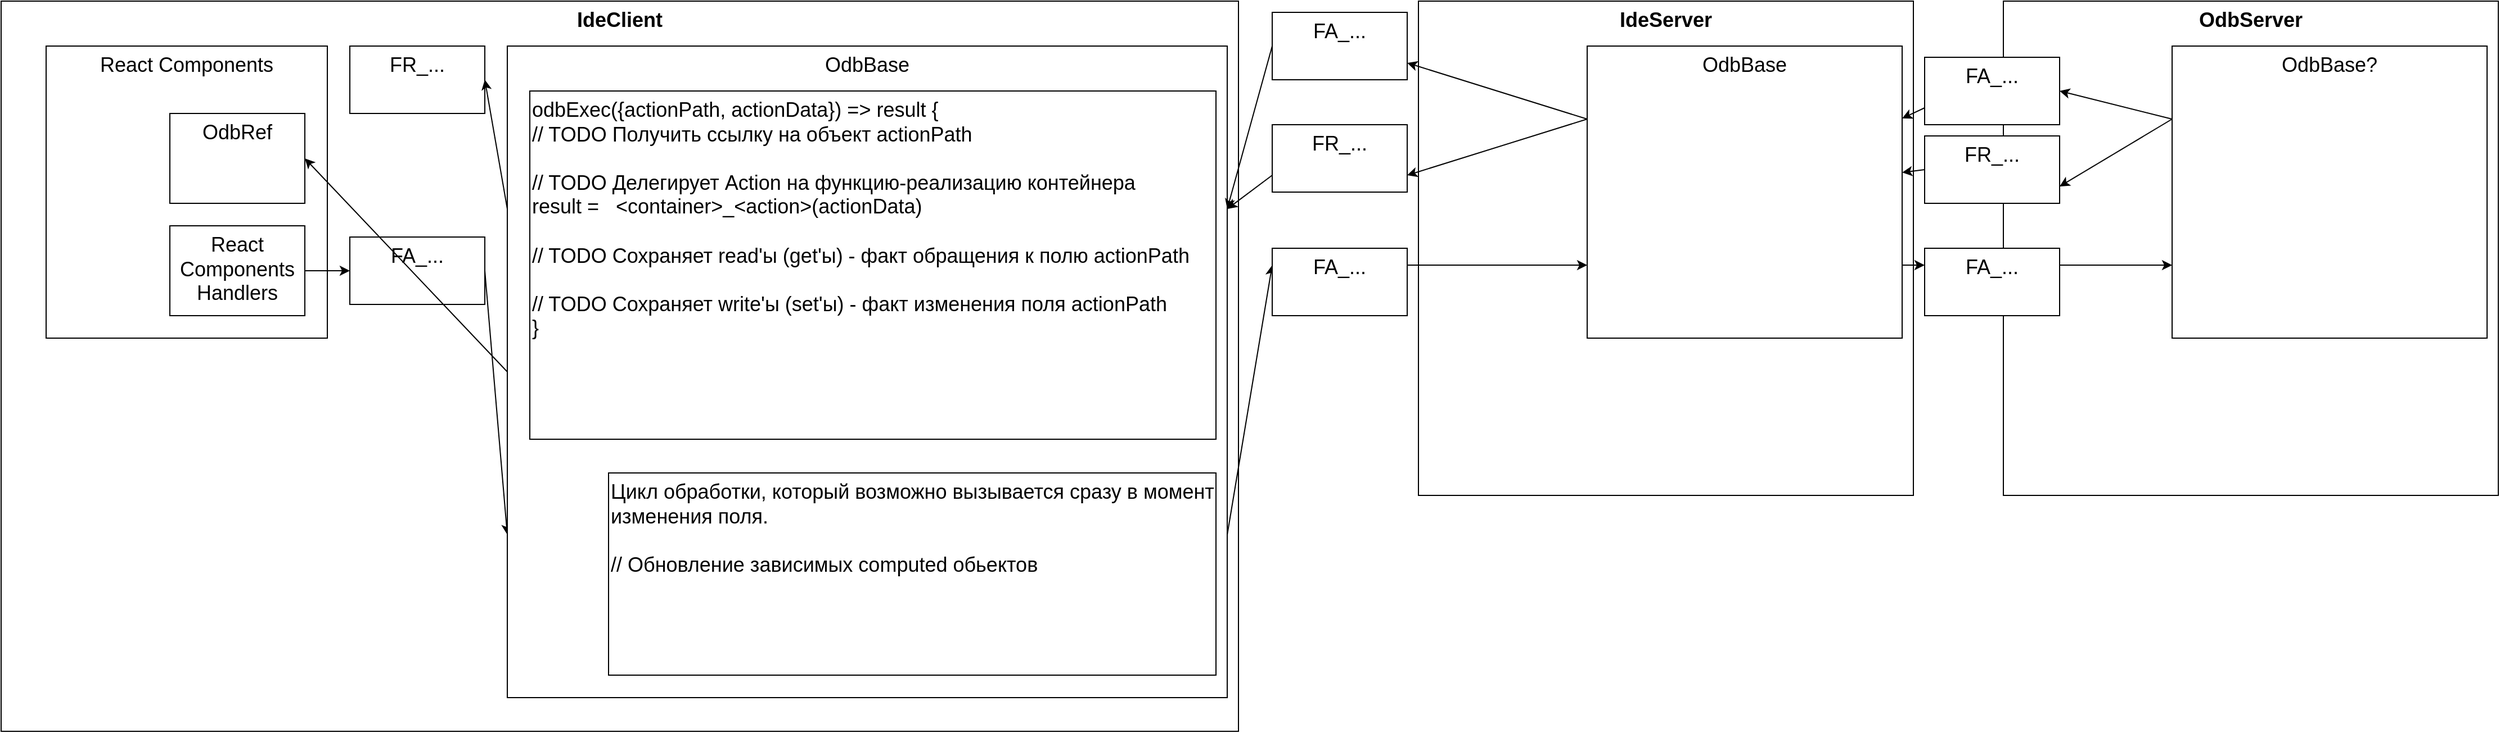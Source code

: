 <mxfile version="14.8.4" type="github">
  <diagram id="9HvD0sz4udPKi0_lL-Rm" name="Page-1">
    <mxGraphModel dx="5204" dy="1007" grid="1" gridSize="10" guides="1" tooltips="1" connect="1" arrows="1" fold="1" page="1" pageScale="1" pageWidth="3300" pageHeight="4681" math="0" shadow="0">
      <root>
        <mxCell id="0" />
        <mxCell id="1" parent="0" />
        <mxCell id="oTxO169JMgiFp66qN5_v-1" value="IdeClient" style="rounded=0;whiteSpace=wrap;html=1;verticalAlign=top;fontStyle=1;fontSize=18;" vertex="1" parent="1">
          <mxGeometry x="-460" y="2720" width="1100" height="650" as="geometry" />
        </mxCell>
        <mxCell id="oTxO169JMgiFp66qN5_v-2" value="IdeServer" style="rounded=0;whiteSpace=wrap;html=1;verticalAlign=top;fontStyle=1;fontSize=18;" vertex="1" parent="1">
          <mxGeometry x="800" y="2720" width="440" height="440" as="geometry" />
        </mxCell>
        <mxCell id="oTxO169JMgiFp66qN5_v-5" value="OdbServer" style="rounded=0;whiteSpace=wrap;html=1;verticalAlign=top;fontStyle=1;fontSize=18;" vertex="1" parent="1">
          <mxGeometry x="1320" y="2720" width="440" height="440" as="geometry" />
        </mxCell>
        <mxCell id="oTxO169JMgiFp66qN5_v-8" value="FA_..." style="rounded=0;whiteSpace=wrap;html=1;fontSize=18;verticalAlign=top;" vertex="1" parent="1">
          <mxGeometry x="-150" y="2930" width="120" height="60" as="geometry" />
        </mxCell>
        <mxCell id="oTxO169JMgiFp66qN5_v-9" value="" style="endArrow=classic;html=1;fontSize=18;exitX=1;exitY=0.5;exitDx=0;exitDy=0;entryX=0;entryY=0.75;entryDx=0;entryDy=0;" edge="1" parent="1" source="oTxO169JMgiFp66qN5_v-8" target="oTxO169JMgiFp66qN5_v-20">
          <mxGeometry width="50" height="50" relative="1" as="geometry">
            <mxPoint x="480" y="3240" as="sourcePoint" />
            <mxPoint x="410" y="2927.5" as="targetPoint" />
          </mxGeometry>
        </mxCell>
        <mxCell id="oTxO169JMgiFp66qN5_v-10" value="FR_..." style="rounded=0;whiteSpace=wrap;html=1;fontSize=18;verticalAlign=top;" vertex="1" parent="1">
          <mxGeometry x="-150" y="2760" width="120" height="60" as="geometry" />
        </mxCell>
        <mxCell id="oTxO169JMgiFp66qN5_v-11" value="" style="endArrow=classic;html=1;fontSize=18;entryX=1;entryY=0.5;entryDx=0;entryDy=0;exitX=0;exitY=0.25;exitDx=0;exitDy=0;" edge="1" parent="1" source="oTxO169JMgiFp66qN5_v-20" target="oTxO169JMgiFp66qN5_v-10">
          <mxGeometry width="50" height="50" relative="1" as="geometry">
            <mxPoint x="400" y="2782.5" as="sourcePoint" />
            <mxPoint x="410" y="2697.5" as="targetPoint" />
          </mxGeometry>
        </mxCell>
        <mxCell id="oTxO169JMgiFp66qN5_v-13" value="React Components" style="rounded=0;whiteSpace=wrap;html=1;fontSize=18;verticalAlign=top;" vertex="1" parent="1">
          <mxGeometry x="-420" y="2760" width="250" height="260" as="geometry" />
        </mxCell>
        <mxCell id="oTxO169JMgiFp66qN5_v-14" value="" style="endArrow=classic;html=1;fontSize=18;entryX=0;entryY=0.5;entryDx=0;entryDy=0;exitX=1;exitY=0.5;exitDx=0;exitDy=0;" edge="1" parent="1" source="oTxO169JMgiFp66qN5_v-15" target="oTxO169JMgiFp66qN5_v-8">
          <mxGeometry width="50" height="50" relative="1" as="geometry">
            <mxPoint x="-30" y="3380" as="sourcePoint" />
            <mxPoint x="60" y="2920.741" as="targetPoint" />
          </mxGeometry>
        </mxCell>
        <mxCell id="oTxO169JMgiFp66qN5_v-15" value="React Components&lt;br&gt;Handlers" style="rounded=0;whiteSpace=wrap;html=1;fontSize=18;verticalAlign=top;" vertex="1" parent="1">
          <mxGeometry x="-310" y="2920" width="120" height="80" as="geometry" />
        </mxCell>
        <mxCell id="oTxO169JMgiFp66qN5_v-18" value="OdbRef" style="rounded=0;whiteSpace=wrap;html=1;fontSize=18;verticalAlign=top;" vertex="1" parent="1">
          <mxGeometry x="-310" y="2820" width="120" height="80" as="geometry" />
        </mxCell>
        <mxCell id="oTxO169JMgiFp66qN5_v-19" value="" style="endArrow=classic;html=1;fontSize=18;entryX=1;entryY=0.5;entryDx=0;entryDy=0;exitX=0;exitY=0.5;exitDx=0;exitDy=0;" edge="1" parent="1" source="oTxO169JMgiFp66qN5_v-20" target="oTxO169JMgiFp66qN5_v-18">
          <mxGeometry width="50" height="50" relative="1" as="geometry">
            <mxPoint x="420" y="2829.259" as="sourcePoint" />
            <mxPoint x="380" y="2810" as="targetPoint" />
          </mxGeometry>
        </mxCell>
        <mxCell id="oTxO169JMgiFp66qN5_v-20" value="&lt;span&gt;OdbBase&lt;/span&gt;" style="rounded=0;whiteSpace=wrap;html=1;fontSize=18;verticalAlign=top;" vertex="1" parent="1">
          <mxGeometry x="-10" y="2760" width="640" height="580" as="geometry" />
        </mxCell>
        <mxCell id="oTxO169JMgiFp66qN5_v-22" value="&lt;span&gt;OdbBase&lt;/span&gt;" style="rounded=0;whiteSpace=wrap;html=1;fontSize=18;verticalAlign=top;" vertex="1" parent="1">
          <mxGeometry x="950" y="2760" width="280" height="260" as="geometry" />
        </mxCell>
        <mxCell id="oTxO169JMgiFp66qN5_v-23" value="" style="endArrow=classic;html=1;fontSize=18;exitX=1;exitY=0.75;exitDx=0;exitDy=0;entryX=0;entryY=0.25;entryDx=0;entryDy=0;" edge="1" parent="1" source="oTxO169JMgiFp66qN5_v-20" target="oTxO169JMgiFp66qN5_v-24">
          <mxGeometry width="50" height="50" relative="1" as="geometry">
            <mxPoint x="650" y="3340" as="sourcePoint" />
            <mxPoint x="740" y="3280" as="targetPoint" />
          </mxGeometry>
        </mxCell>
        <mxCell id="oTxO169JMgiFp66qN5_v-24" value="FA_..." style="rounded=0;whiteSpace=wrap;html=1;fontSize=18;verticalAlign=top;" vertex="1" parent="1">
          <mxGeometry x="670" y="2940" width="120" height="60" as="geometry" />
        </mxCell>
        <mxCell id="oTxO169JMgiFp66qN5_v-25" value="FR_..." style="rounded=0;whiteSpace=wrap;html=1;fontSize=18;verticalAlign=top;" vertex="1" parent="1">
          <mxGeometry x="670" y="2830" width="120" height="60" as="geometry" />
        </mxCell>
        <mxCell id="oTxO169JMgiFp66qN5_v-26" value="" style="endArrow=classic;html=1;fontSize=18;exitX=1;exitY=0.25;exitDx=0;exitDy=0;entryX=0;entryY=0.75;entryDx=0;entryDy=0;" edge="1" parent="1" source="oTxO169JMgiFp66qN5_v-24" target="oTxO169JMgiFp66qN5_v-22">
          <mxGeometry width="50" height="50" relative="1" as="geometry">
            <mxPoint x="640" y="2965" as="sourcePoint" />
            <mxPoint x="680" y="2965" as="targetPoint" />
          </mxGeometry>
        </mxCell>
        <mxCell id="oTxO169JMgiFp66qN5_v-27" value="" style="endArrow=classic;html=1;fontSize=18;exitX=0;exitY=0.25;exitDx=0;exitDy=0;entryX=1;entryY=0.75;entryDx=0;entryDy=0;" edge="1" parent="1" source="oTxO169JMgiFp66qN5_v-22" target="oTxO169JMgiFp66qN5_v-25">
          <mxGeometry width="50" height="50" relative="1" as="geometry">
            <mxPoint x="800" y="2965" as="sourcePoint" />
            <mxPoint x="960" y="2965" as="targetPoint" />
          </mxGeometry>
        </mxCell>
        <mxCell id="oTxO169JMgiFp66qN5_v-28" value="" style="endArrow=classic;html=1;fontSize=18;exitX=0;exitY=0.75;exitDx=0;exitDy=0;entryX=1;entryY=0.25;entryDx=0;entryDy=0;" edge="1" parent="1" source="oTxO169JMgiFp66qN5_v-25" target="oTxO169JMgiFp66qN5_v-20">
          <mxGeometry width="50" height="50" relative="1" as="geometry">
            <mxPoint x="960" y="2835" as="sourcePoint" />
            <mxPoint x="800" y="2815" as="targetPoint" />
          </mxGeometry>
        </mxCell>
        <mxCell id="oTxO169JMgiFp66qN5_v-29" value="&lt;span&gt;OdbBase?&lt;/span&gt;" style="rounded=0;whiteSpace=wrap;html=1;fontSize=18;verticalAlign=top;" vertex="1" parent="1">
          <mxGeometry x="1470" y="2760" width="280" height="260" as="geometry" />
        </mxCell>
        <mxCell id="oTxO169JMgiFp66qN5_v-30" value="FA_..." style="rounded=0;whiteSpace=wrap;html=1;fontSize=18;verticalAlign=top;" vertex="1" parent="1">
          <mxGeometry x="1250" y="2940" width="120" height="60" as="geometry" />
        </mxCell>
        <mxCell id="oTxO169JMgiFp66qN5_v-31" value="FR_..." style="rounded=0;whiteSpace=wrap;html=1;fontSize=18;verticalAlign=top;" vertex="1" parent="1">
          <mxGeometry x="1250" y="2840" width="120" height="60" as="geometry" />
        </mxCell>
        <mxCell id="oTxO169JMgiFp66qN5_v-32" value="" style="endArrow=classic;html=1;fontSize=18;exitX=1;exitY=0.25;exitDx=0;exitDy=0;entryX=0;entryY=0.75;entryDx=0;entryDy=0;" edge="1" source="oTxO169JMgiFp66qN5_v-30" parent="1" target="oTxO169JMgiFp66qN5_v-29">
          <mxGeometry width="50" height="50" relative="1" as="geometry">
            <mxPoint x="1220" y="2965" as="sourcePoint" />
            <mxPoint x="1530" y="2955" as="targetPoint" />
          </mxGeometry>
        </mxCell>
        <mxCell id="oTxO169JMgiFp66qN5_v-33" value="" style="endArrow=classic;html=1;fontSize=18;exitX=0;exitY=0.25;exitDx=0;exitDy=0;entryX=1;entryY=0.75;entryDx=0;entryDy=0;" edge="1" target="oTxO169JMgiFp66qN5_v-31" parent="1" source="oTxO169JMgiFp66qN5_v-29">
          <mxGeometry width="50" height="50" relative="1" as="geometry">
            <mxPoint x="1530" y="2825" as="sourcePoint" />
            <mxPoint x="1540" y="2965" as="targetPoint" />
          </mxGeometry>
        </mxCell>
        <mxCell id="oTxO169JMgiFp66qN5_v-34" value="" style="endArrow=classic;html=1;fontSize=18;exitX=1;exitY=0.75;exitDx=0;exitDy=0;entryX=0;entryY=0.25;entryDx=0;entryDy=0;" edge="1" parent="1" source="oTxO169JMgiFp66qN5_v-22" target="oTxO169JMgiFp66qN5_v-30">
          <mxGeometry width="50" height="50" relative="1" as="geometry">
            <mxPoint x="1380" y="2965" as="sourcePoint" />
            <mxPoint x="1480" y="2965" as="targetPoint" />
          </mxGeometry>
        </mxCell>
        <mxCell id="oTxO169JMgiFp66qN5_v-37" value="" style="endArrow=classic;html=1;fontSize=18;exitX=0;exitY=0.5;exitDx=0;exitDy=0;" edge="1" parent="1" source="oTxO169JMgiFp66qN5_v-31" target="oTxO169JMgiFp66qN5_v-22">
          <mxGeometry width="50" height="50" relative="1" as="geometry">
            <mxPoint x="1240" y="2965" as="sourcePoint" />
            <mxPoint x="1260" y="2965" as="targetPoint" />
          </mxGeometry>
        </mxCell>
        <mxCell id="oTxO169JMgiFp66qN5_v-38" value="odbExec({actionPath, actionData}) =&amp;gt; result {&lt;br&gt;// TODO Получить ссылку на объект actionPath&lt;br&gt;&lt;br&gt;// TODO Делегирует Action на функцию-реализацию контейнера&lt;br&gt;result =&amp;nbsp; &amp;nbsp;&amp;lt;container&amp;gt;_&amp;lt;action&amp;gt;(actionData)&lt;br&gt;&lt;br&gt;// TODO Сохраняет read&#39;ы (get&#39;ы) - факт обращения к полю actionPath&lt;br&gt;&lt;br&gt;// TODO Сохраняет write&#39;ы (set&#39;ы) - факт изменения поля actionPath&lt;br&gt;}" style="rounded=0;whiteSpace=wrap;html=1;fontSize=18;verticalAlign=top;align=left;" vertex="1" parent="1">
          <mxGeometry x="10" y="2800" width="610" height="310" as="geometry" />
        </mxCell>
        <mxCell id="oTxO169JMgiFp66qN5_v-39" value="Цикл обработки, который возможно вызывается сразу в момент изменения поля.&lt;br&gt;&lt;br&gt;// Обновление зависимых computed обьектов" style="rounded=0;whiteSpace=wrap;html=1;fontSize=18;verticalAlign=top;align=left;" vertex="1" parent="1">
          <mxGeometry x="80" y="3140" width="540" height="180" as="geometry" />
        </mxCell>
        <mxCell id="oTxO169JMgiFp66qN5_v-40" value="FA_..." style="rounded=0;whiteSpace=wrap;html=1;fontSize=18;verticalAlign=top;" vertex="1" parent="1">
          <mxGeometry x="670" y="2730" width="120" height="60" as="geometry" />
        </mxCell>
        <mxCell id="oTxO169JMgiFp66qN5_v-41" value="" style="endArrow=classic;html=1;fontSize=18;exitX=0;exitY=0.25;exitDx=0;exitDy=0;entryX=1;entryY=0.75;entryDx=0;entryDy=0;" edge="1" parent="1" source="oTxO169JMgiFp66qN5_v-22" target="oTxO169JMgiFp66qN5_v-40">
          <mxGeometry width="50" height="50" relative="1" as="geometry">
            <mxPoint x="640" y="3055.0" as="sourcePoint" />
            <mxPoint x="680.0" y="2965.0" as="targetPoint" />
          </mxGeometry>
        </mxCell>
        <mxCell id="oTxO169JMgiFp66qN5_v-42" value="" style="endArrow=classic;html=1;fontSize=18;exitX=0;exitY=0.5;exitDx=0;exitDy=0;entryX=1;entryY=0.25;entryDx=0;entryDy=0;" edge="1" parent="1" source="oTxO169JMgiFp66qN5_v-40" target="oTxO169JMgiFp66qN5_v-20">
          <mxGeometry width="50" height="50" relative="1" as="geometry">
            <mxPoint x="960.0" y="2835.0" as="sourcePoint" />
            <mxPoint x="800.0" y="2785.0" as="targetPoint" />
          </mxGeometry>
        </mxCell>
        <mxCell id="oTxO169JMgiFp66qN5_v-43" value="FA_..." style="rounded=0;whiteSpace=wrap;html=1;fontSize=18;verticalAlign=top;" vertex="1" parent="1">
          <mxGeometry x="1250" y="2770" width="120" height="60" as="geometry" />
        </mxCell>
        <mxCell id="oTxO169JMgiFp66qN5_v-44" value="" style="endArrow=classic;html=1;fontSize=18;exitX=0;exitY=0.25;exitDx=0;exitDy=0;entryX=1;entryY=0.5;entryDx=0;entryDy=0;" edge="1" parent="1" source="oTxO169JMgiFp66qN5_v-29" target="oTxO169JMgiFp66qN5_v-43">
          <mxGeometry width="50" height="50" relative="1" as="geometry">
            <mxPoint x="960.0" y="2835.0" as="sourcePoint" />
            <mxPoint x="800.0" y="2885.0" as="targetPoint" />
          </mxGeometry>
        </mxCell>
        <mxCell id="oTxO169JMgiFp66qN5_v-45" value="" style="endArrow=classic;html=1;fontSize=18;exitX=0;exitY=0.75;exitDx=0;exitDy=0;" edge="1" parent="1" source="oTxO169JMgiFp66qN5_v-43" target="oTxO169JMgiFp66qN5_v-22">
          <mxGeometry width="50" height="50" relative="1" as="geometry">
            <mxPoint x="680.0" y="2770.0" as="sourcePoint" />
            <mxPoint x="640" y="2865.0" as="targetPoint" />
          </mxGeometry>
        </mxCell>
      </root>
    </mxGraphModel>
  </diagram>
</mxfile>
